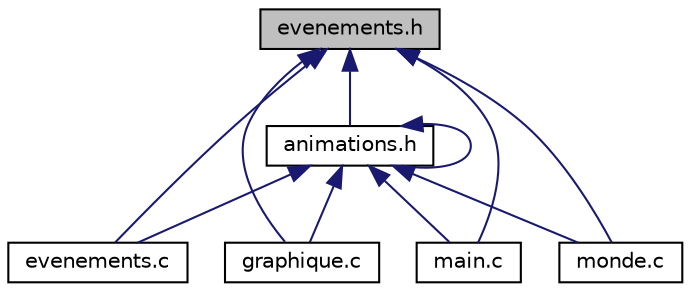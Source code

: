 digraph "evenements.h"
{
 // LATEX_PDF_SIZE
  edge [fontname="Helvetica",fontsize="10",labelfontname="Helvetica",labelfontsize="10"];
  node [fontname="Helvetica",fontsize="10",shape=record];
  Node1 [label="evenements.h",height=0.2,width=0.4,color="black", fillcolor="grey75", style="filled", fontcolor="black",tooltip="Module de gestion des evenements (en-tête)."];
  Node1 -> Node2 [dir="back",color="midnightblue",fontsize="10",style="solid",fontname="Helvetica"];
  Node2 [label="animations.h",height=0.2,width=0.4,color="black", fillcolor="white", style="filled",URL="$animations_8h.html",tooltip="Module de gestion des animations (en-tête)."];
  Node2 -> Node2 [dir="back",color="midnightblue",fontsize="10",style="solid",fontname="Helvetica"];
  Node2 -> Node3 [dir="back",color="midnightblue",fontsize="10",style="solid",fontname="Helvetica"];
  Node3 [label="evenements.c",height=0.2,width=0.4,color="black", fillcolor="white", style="filled",URL="$evenements_8c.html",tooltip="Module de gestion des animations."];
  Node2 -> Node4 [dir="back",color="midnightblue",fontsize="10",style="solid",fontname="Helvetica"];
  Node4 [label="graphique.c",height=0.2,width=0.4,color="black", fillcolor="white", style="filled",URL="$graphique_8c.html",tooltip="Module de gestion de l'affichage graphique."];
  Node2 -> Node5 [dir="back",color="midnightblue",fontsize="10",style="solid",fontname="Helvetica"];
  Node5 [label="main.c",height=0.2,width=0.4,color="black", fillcolor="white", style="filled",URL="$main_8c.html",tooltip="Programme principal."];
  Node2 -> Node6 [dir="back",color="midnightblue",fontsize="10",style="solid",fontname="Helvetica"];
  Node6 [label="monde.c",height=0.2,width=0.4,color="black", fillcolor="white", style="filled",URL="$monde_8c.html",tooltip="Module de gestion des données du monde."];
  Node1 -> Node3 [dir="back",color="midnightblue",fontsize="10",style="solid",fontname="Helvetica"];
  Node1 -> Node4 [dir="back",color="midnightblue",fontsize="10",style="solid",fontname="Helvetica"];
  Node1 -> Node5 [dir="back",color="midnightblue",fontsize="10",style="solid",fontname="Helvetica"];
  Node1 -> Node6 [dir="back",color="midnightblue",fontsize="10",style="solid",fontname="Helvetica"];
}
